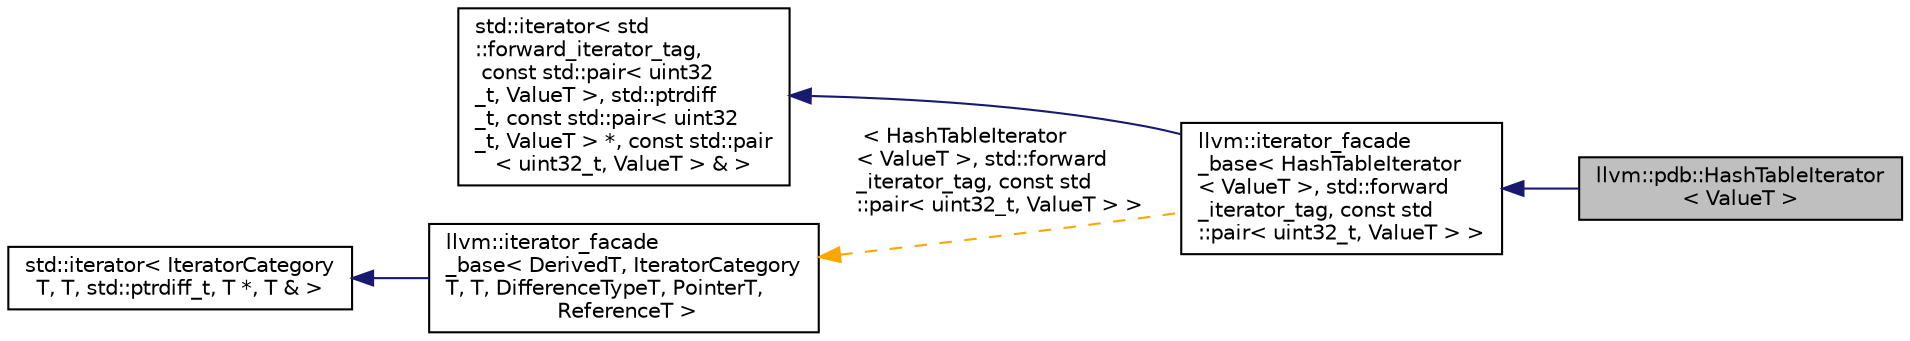 digraph "llvm::pdb::HashTableIterator&lt; ValueT &gt;"
{
 // LATEX_PDF_SIZE
  bgcolor="transparent";
  edge [fontname="Helvetica",fontsize="10",labelfontname="Helvetica",labelfontsize="10"];
  node [fontname="Helvetica",fontsize="10",shape="box"];
  rankdir="LR";
  Node1 [label="llvm::pdb::HashTableIterator\l\< ValueT \>",height=0.2,width=0.4,color="black", fillcolor="grey75", style="filled", fontcolor="black",tooltip=" "];
  Node2 -> Node1 [dir="back",color="midnightblue",fontsize="10",style="solid",fontname="Helvetica"];
  Node2 [label="llvm::iterator_facade\l_base\< HashTableIterator\l\< ValueT \>, std::forward\l_iterator_tag, const std\l::pair\< uint32_t, ValueT \> \>",height=0.2,width=0.4,color="black",URL="$classllvm_1_1iterator__facade__base.html",tooltip=" "];
  Node3 -> Node2 [dir="back",color="midnightblue",fontsize="10",style="solid",fontname="Helvetica"];
  Node3 [label="std::iterator\< std\l::forward_iterator_tag,\l const std::pair\< uint32\l_t, ValueT \>, std::ptrdiff\l_t, const std::pair\< uint32\l_t, ValueT \> *, const std::pair\l\< uint32_t, ValueT \> & \>",height=0.2,width=0.4,color="black",tooltip=" "];
  Node4 -> Node2 [dir="back",color="orange",fontsize="10",style="dashed",label=" \< HashTableIterator\l\< ValueT \>, std::forward\l_iterator_tag, const std\l::pair\< uint32_t, ValueT \> \>" ,fontname="Helvetica"];
  Node4 [label="llvm::iterator_facade\l_base\< DerivedT, IteratorCategory\lT, T, DifferenceTypeT, PointerT,\l ReferenceT \>",height=0.2,width=0.4,color="black",URL="$classllvm_1_1iterator__facade__base.html",tooltip="CRTP base class which implements the entire standard iterator facade in terms of a minimal subset of ..."];
  Node5 -> Node4 [dir="back",color="midnightblue",fontsize="10",style="solid",fontname="Helvetica"];
  Node5 [label="std::iterator\< IteratorCategory\lT, T, std::ptrdiff_t, T *, T & \>",height=0.2,width=0.4,color="black",tooltip=" "];
}
